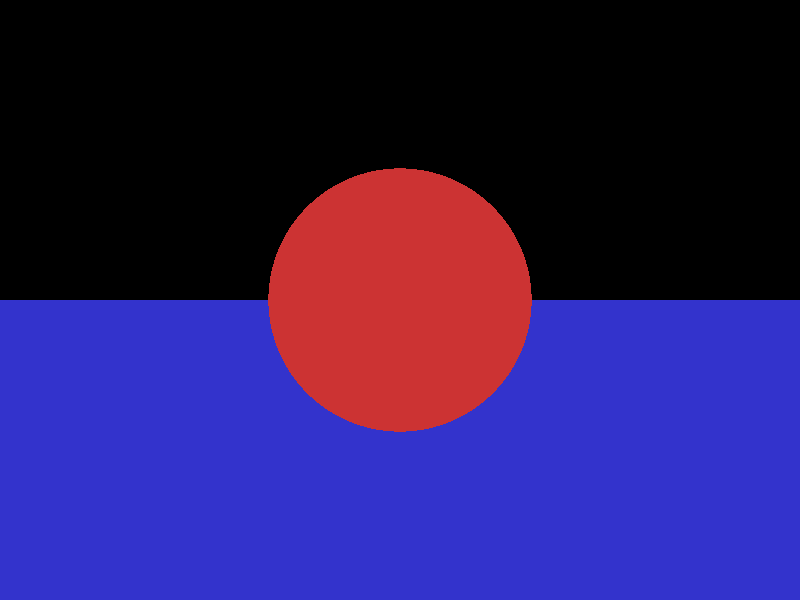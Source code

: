 // cs174, assignment 1 sample file (RIGHT HANDED)

camera {
  location  <0, 0, 14>
  up        <0,  1,  0>
  right     <1.33333, 0,  0>
  look_at   <0, 0, 0>
}


light_source {<-5, 10, 10> color rgb <0.8, 0.8, 0.8>}
light_source {<100, 100, 100> color rgb <0.8, 0.2, 0.2>}

sphere { <0, 0, 0>, 3
   pigment {color rgb <0.8, 0.2, 0.2>}
   finish {ambient 0.2 diffuse 0.4 specular 0.4 roughness 0.02}
   rotate <-45, 0, 0>
   translate <0, 0, 0>
}

plane {<0, 1, 0>, -4
   pigment {color rgb <0.2, 0.2, 0.8>}
   finish {ambient 0.4 diffuse 0.8}
}